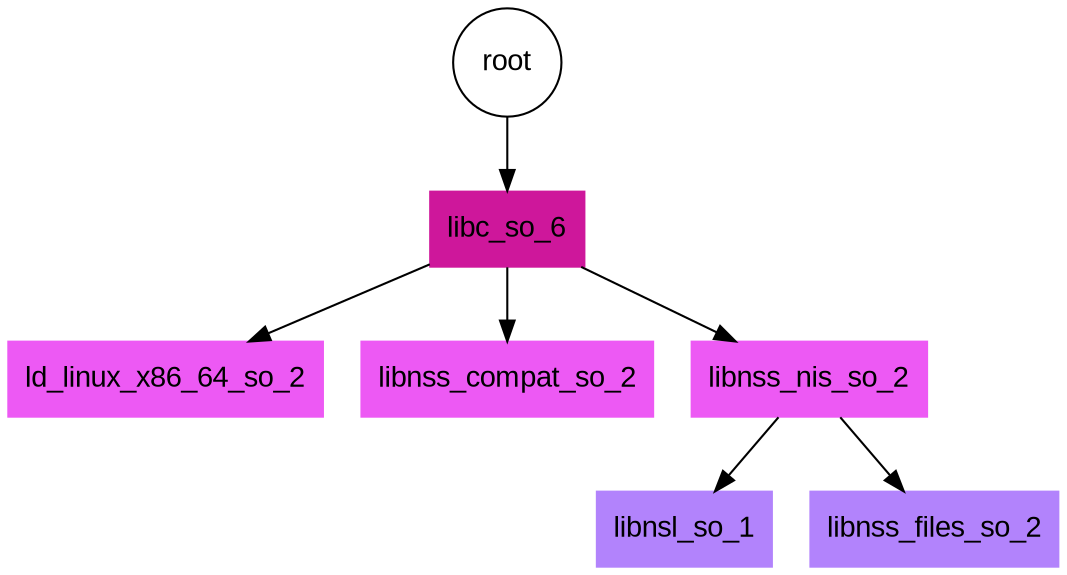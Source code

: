 digraph D {

node [fontname="Arial"];

root [shape=circle]
ld_linux_x86_64_so_2 [shape=box,style=filled,color="#ED59F4"]
libc_so_6 [shape=box,style=filled,color="#CE179B"]
libnss_compat_so_2 [shape=box,style=filled,color="#ED59F4"]
libnss_nis_so_2 [shape=box,style=filled,color="#ED59F4"]
libnsl_so_1 [shape=box,style=filled,color="#B283FC"]
libnss_files_so_2 [shape=box,style=filled,color="#B283FC"]

root -> libc_so_6
libc_so_6 -> ld_linux_x86_64_so_2
libc_so_6 -> libnss_compat_so_2
libc_so_6 -> libnss_nis_so_2
libnss_nis_so_2 -> libnsl_so_1
libnss_nis_so_2 -> libnss_files_so_2

}
